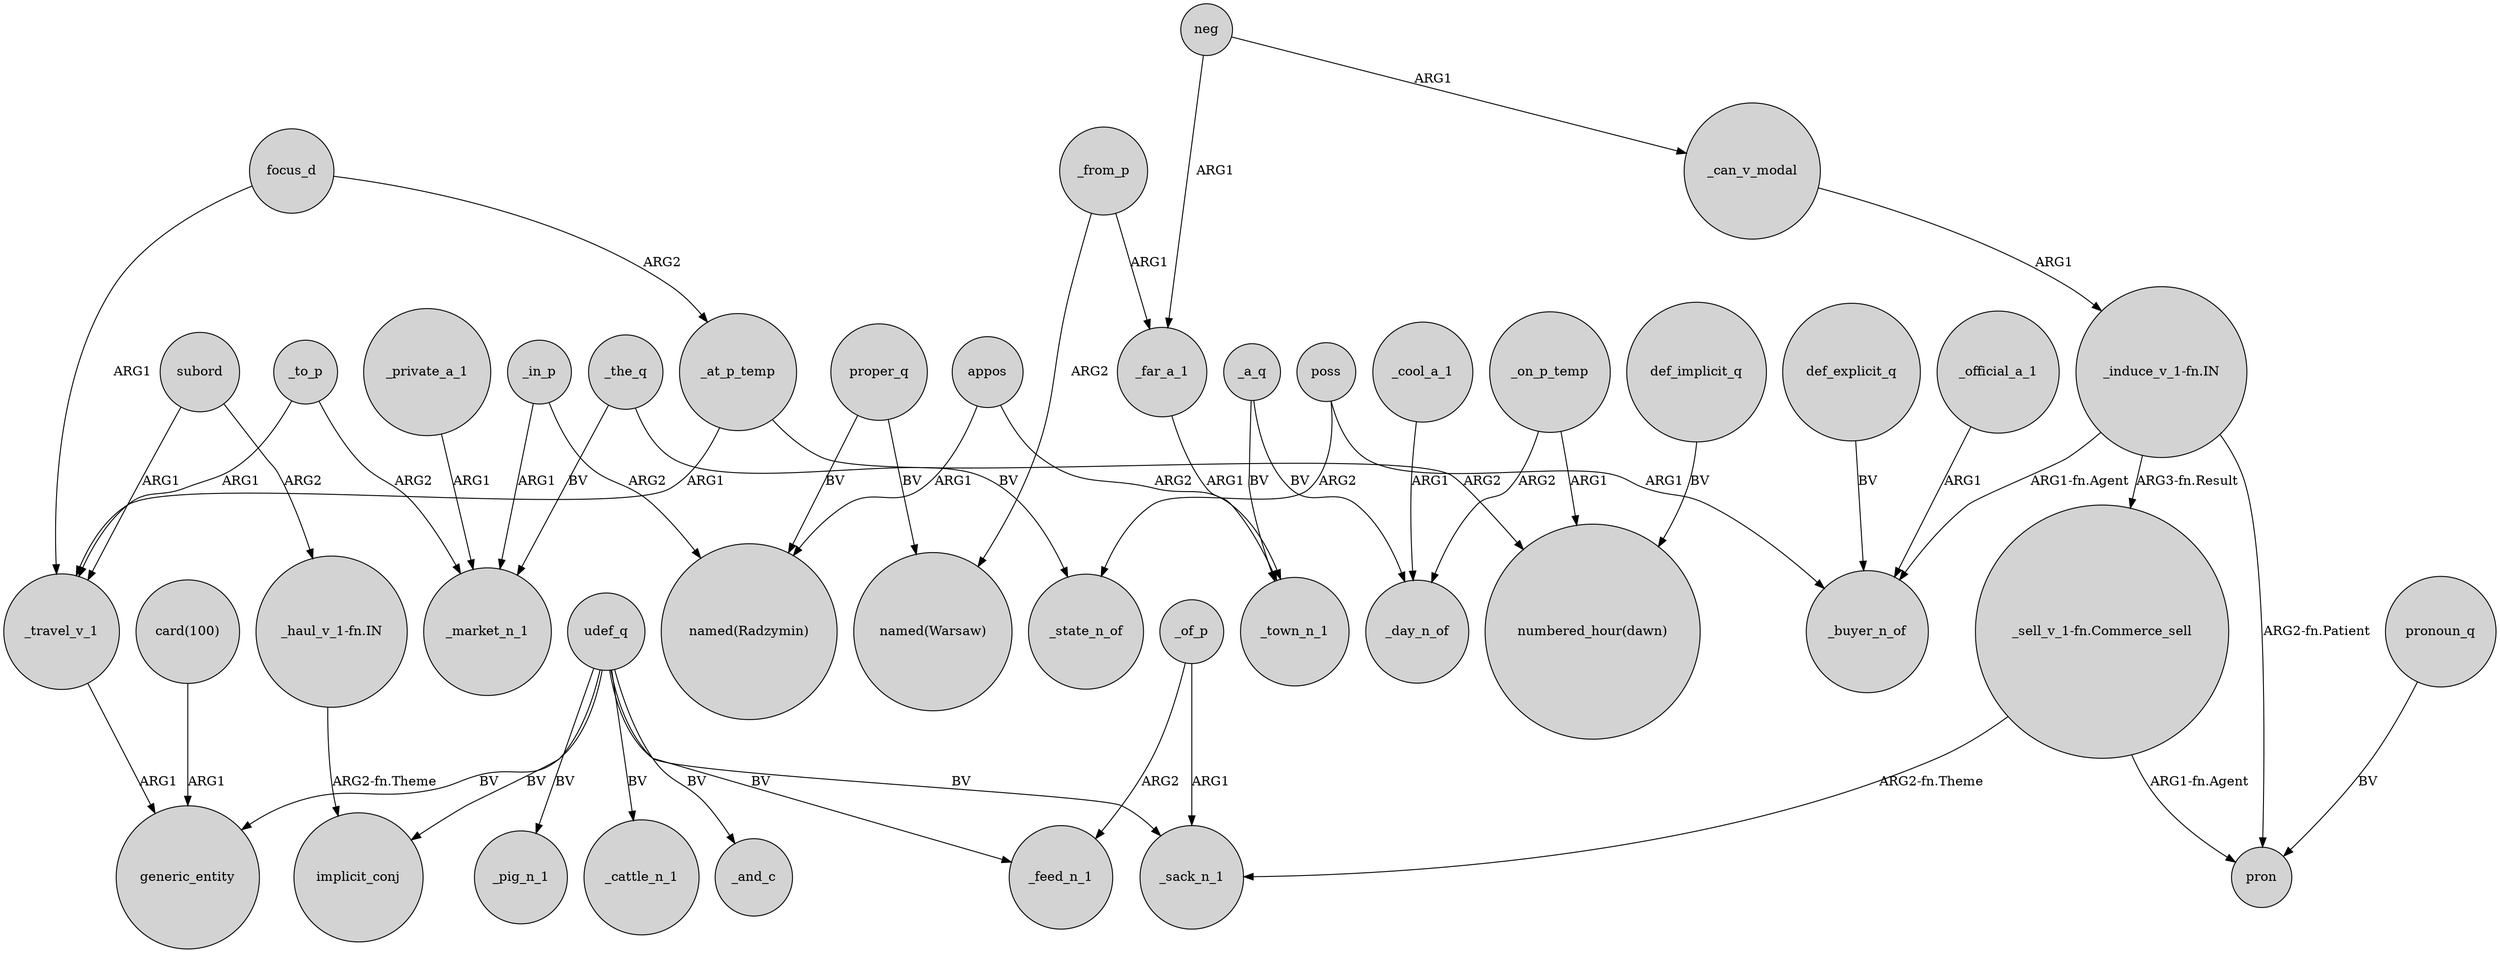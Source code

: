 digraph {
	node [shape=circle style=filled]
	focus_d -> _at_p_temp [label=ARG2]
	udef_q -> _feed_n_1 [label=BV]
	udef_q -> generic_entity [label=BV]
	_to_p -> _travel_v_1 [label=ARG1]
	_in_p -> _market_n_1 [label=ARG1]
	_cool_a_1 -> _day_n_of [label=ARG1]
	focus_d -> _travel_v_1 [label=ARG1]
	"card(100)" -> generic_entity [label=ARG1]
	"_induce_v_1-fn.IN" -> "_sell_v_1-fn.Commerce_sell" [label="ARG3-fn.Result"]
	_private_a_1 -> _market_n_1 [label=ARG1]
	_of_p -> _feed_n_1 [label=ARG2]
	_far_a_1 -> _town_n_1 [label=ARG1]
	poss -> _state_n_of [label=ARG2]
	_from_p -> _far_a_1 [label=ARG1]
	"_haul_v_1-fn.IN" -> implicit_conj [label="ARG2-fn.Theme"]
	neg -> _far_a_1 [label=ARG1]
	_a_q -> _town_n_1 [label=BV]
	subord -> _travel_v_1 [label=ARG1]
	_the_q -> _state_n_of [label=BV]
	_can_v_modal -> "_induce_v_1-fn.IN" [label=ARG1]
	udef_q -> implicit_conj [label=BV]
	appos -> "named(Radzymin)" [label=ARG1]
	udef_q -> _pig_n_1 [label=BV]
	_at_p_temp -> "numbered_hour(dawn)" [label=ARG2]
	_from_p -> "named(Warsaw)" [label=ARG2]
	"_induce_v_1-fn.IN" -> _buyer_n_of [label="ARG1-fn.Agent"]
	proper_q -> "named(Radzymin)" [label=BV]
	_to_p -> _market_n_1 [label=ARG2]
	pronoun_q -> pron [label=BV]
	udef_q -> _sack_n_1 [label=BV]
	_at_p_temp -> _travel_v_1 [label=ARG1]
	_a_q -> _day_n_of [label=BV]
	_travel_v_1 -> generic_entity [label=ARG1]
	"_sell_v_1-fn.Commerce_sell" -> _sack_n_1 [label="ARG2-fn.Theme"]
	_in_p -> "named(Radzymin)" [label=ARG2]
	_on_p_temp -> "numbered_hour(dawn)" [label=ARG1]
	_of_p -> _sack_n_1 [label=ARG1]
	subord -> "_haul_v_1-fn.IN" [label=ARG2]
	poss -> _buyer_n_of [label=ARG1]
	def_explicit_q -> _buyer_n_of [label=BV]
	udef_q -> _cattle_n_1 [label=BV]
	"_sell_v_1-fn.Commerce_sell" -> pron [label="ARG1-fn.Agent"]
	def_implicit_q -> "numbered_hour(dawn)" [label=BV]
	_the_q -> _market_n_1 [label=BV]
	proper_q -> "named(Warsaw)" [label=BV]
	udef_q -> _and_c [label=BV]
	_on_p_temp -> _day_n_of [label=ARG2]
	appos -> _town_n_1 [label=ARG2]
	neg -> _can_v_modal [label=ARG1]
	_official_a_1 -> _buyer_n_of [label=ARG1]
	"_induce_v_1-fn.IN" -> pron [label="ARG2-fn.Patient"]
}
